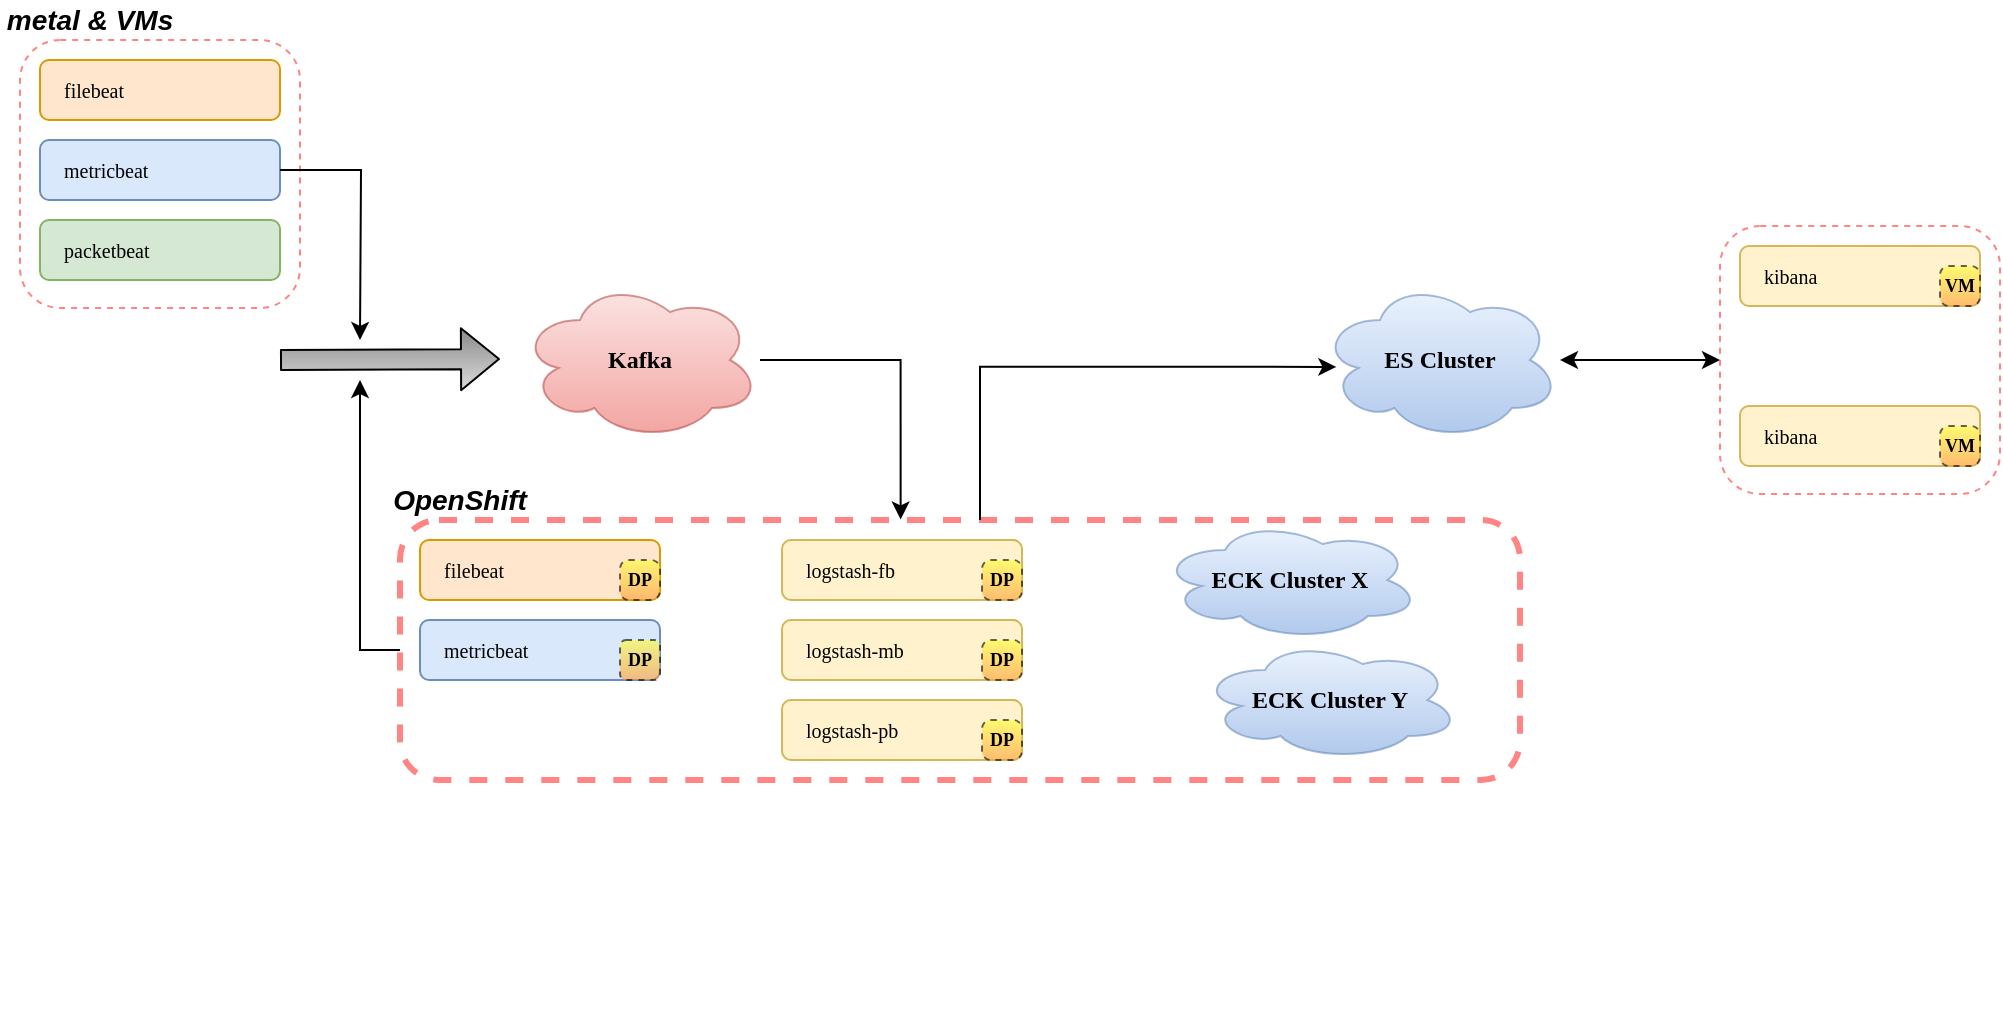 <mxfile version="12.9.5" type="github">
  <diagram id="GZ8h7QL0BpFVQE84wsnc" name="Page-1">
    <mxGraphModel dx="1373" dy="868" grid="1" gridSize="10" guides="1" tooltips="1" connect="1" arrows="1" fold="1" page="1" pageScale="1" pageWidth="1600" pageHeight="900" math="0" shadow="0">
      <root>
        <mxCell id="0" />
        <mxCell id="1" parent="0" />
        <mxCell id="nCoMTIDqAyYgrmlORqEg-1" style="edgeStyle=orthogonalEdgeStyle;rounded=0;orthogonalLoop=1;jettySize=auto;html=1;entryX=0.447;entryY=-0.002;entryDx=0;entryDy=0;entryPerimeter=0;startArrow=none;startFill=0;strokeWidth=1;fillColor=#8A8A8A;gradientColor=#DBDBDB;fontSize=14;" edge="1" parent="1" source="xnrWjppSDBu8TEkVuI01-1" target="rvDjTY9M8Ar2wrNe7Sa7-9">
          <mxGeometry relative="1" as="geometry">
            <Array as="points">
              <mxPoint x="530" y="520" />
            </Array>
          </mxGeometry>
        </mxCell>
        <mxCell id="xnrWjppSDBu8TEkVuI01-1" value="&lt;div style=&quot;text-align: center; font-size: 12px;&quot;&gt;&lt;span style=&quot;font-size: 12px;&quot;&gt;Kafka&lt;/span&gt;&lt;/div&gt;" style="ellipse;shape=cloud;whiteSpace=wrap;html=1;rounded=0;strokeColor=#b85450;strokeWidth=1;fillColor=#f8cecc;gradientColor=#ea6b66;fontFamily=Verdana;fontSize=12;opacity=60;align=center;fontStyle=1" parent="1" vertex="1">
          <mxGeometry x="340" y="480" width="120" height="80" as="geometry" />
        </mxCell>
        <mxCell id="xnrWjppSDBu8TEkVuI01-15" value="" style="group" parent="1" vertex="1" connectable="0">
          <mxGeometry x="90" y="360" width="140" height="134" as="geometry" />
        </mxCell>
        <mxCell id="xnrWjppSDBu8TEkVuI01-3" value="" style="rounded=1;whiteSpace=wrap;html=1;strokeColor=#FF3333;strokeWidth=1;fillColor=none;fontFamily=Verdana;fontSize=10;opacity=60;align=left;dashed=1;" parent="xnrWjppSDBu8TEkVuI01-15" vertex="1">
          <mxGeometry width="140" height="134" as="geometry" />
        </mxCell>
        <mxCell id="xnrWjppSDBu8TEkVuI01-4" value="filebeat" style="rounded=1;whiteSpace=wrap;html=1;strokeColor=#d79b00;strokeWidth=1;fillColor=#ffe6cc;fontFamily=Verdana;fontSize=10;align=left;spacingLeft=10;" parent="xnrWjppSDBu8TEkVuI01-15" vertex="1">
          <mxGeometry x="10" y="10" width="120" height="30" as="geometry" />
        </mxCell>
        <mxCell id="xnrWjppSDBu8TEkVuI01-6" value="metricbeat" style="rounded=1;whiteSpace=wrap;html=1;strokeColor=#6c8ebf;strokeWidth=1;fillColor=#dae8fc;fontFamily=Verdana;fontSize=10;align=left;spacingLeft=10;" parent="xnrWjppSDBu8TEkVuI01-15" vertex="1">
          <mxGeometry x="10" y="50" width="120" height="30" as="geometry" />
        </mxCell>
        <mxCell id="xnrWjppSDBu8TEkVuI01-9" value="packetbeat" style="rounded=1;whiteSpace=wrap;html=1;strokeColor=#82b366;strokeWidth=1;fillColor=#d5e8d4;fontFamily=Verdana;fontSize=10;align=left;spacingLeft=10;" parent="xnrWjppSDBu8TEkVuI01-15" vertex="1">
          <mxGeometry x="10" y="90" width="120" height="30" as="geometry" />
        </mxCell>
        <mxCell id="xnrWjppSDBu8TEkVuI01-74" style="edgeStyle=orthogonalEdgeStyle;rounded=0;orthogonalLoop=1;jettySize=auto;html=1;entryX=0;entryY=0.5;entryDx=0;entryDy=0;startArrow=classic;startFill=1;" parent="1" source="xnrWjppSDBu8TEkVuI01-67" target="xnrWjppSDBu8TEkVuI01-71" edge="1">
          <mxGeometry relative="1" as="geometry" />
        </mxCell>
        <mxCell id="xnrWjppSDBu8TEkVuI01-67" value="&lt;div style=&quot;text-align: center ; font-size: 12px&quot;&gt;&lt;span style=&quot;font-size: 12px&quot;&gt;ES Cluster&lt;/span&gt;&lt;/div&gt;" style="ellipse;shape=cloud;whiteSpace=wrap;html=1;rounded=0;strokeColor=#6c8ebf;strokeWidth=1;fillColor=#dae8fc;gradientColor=#7ea6e0;fontFamily=Verdana;fontSize=12;opacity=60;align=center;fontStyle=1" parent="1" vertex="1">
          <mxGeometry x="740" y="480" width="120" height="80" as="geometry" />
        </mxCell>
        <mxCell id="xnrWjppSDBu8TEkVuI01-69" value="" style="group" parent="1" vertex="1" connectable="0">
          <mxGeometry x="940" y="453" width="140" height="134" as="geometry" />
        </mxCell>
        <mxCell id="xnrWjppSDBu8TEkVuI01-70" value="" style="group" parent="xnrWjppSDBu8TEkVuI01-69" vertex="1" connectable="0">
          <mxGeometry width="140" height="134" as="geometry" />
        </mxCell>
        <mxCell id="xnrWjppSDBu8TEkVuI01-71" value="" style="rounded=1;whiteSpace=wrap;html=1;strokeColor=#FF3333;strokeWidth=1;fillColor=none;fontFamily=Verdana;fontSize=10;opacity=60;align=left;dashed=1;" parent="xnrWjppSDBu8TEkVuI01-70" vertex="1">
          <mxGeometry width="140" height="134" as="geometry" />
        </mxCell>
        <mxCell id="xnrWjppSDBu8TEkVuI01-72" value="kibana" style="rounded=1;whiteSpace=wrap;html=1;strokeColor=#d6b656;strokeWidth=1;fillColor=#fff2cc;fontFamily=Verdana;fontSize=10;align=left;spacingLeft=10;" parent="xnrWjppSDBu8TEkVuI01-70" vertex="1">
          <mxGeometry x="10" y="10" width="120" height="30" as="geometry" />
        </mxCell>
        <mxCell id="xnrWjppSDBu8TEkVuI01-73" value="kibana" style="rounded=1;whiteSpace=wrap;html=1;strokeColor=#d6b656;strokeWidth=1;fillColor=#fff2cc;fontFamily=Verdana;fontSize=10;align=left;spacingLeft=10;" parent="xnrWjppSDBu8TEkVuI01-70" vertex="1">
          <mxGeometry x="10" y="90" width="120" height="30" as="geometry" />
        </mxCell>
        <mxCell id="nCoMTIDqAyYgrmlORqEg-5" value="VM" style="rounded=1;whiteSpace=wrap;html=1;fontSize=9;fontStyle=1;gradientColor=#FF9933;fillColor=#FFFF33;fontFamily=Verdana;dashed=1;opacity=60;arcSize=22;" vertex="1" parent="xnrWjppSDBu8TEkVuI01-70">
          <mxGeometry x="110" y="20" width="20" height="20" as="geometry" />
        </mxCell>
        <mxCell id="nCoMTIDqAyYgrmlORqEg-6" value="VM" style="rounded=1;whiteSpace=wrap;html=1;fontSize=9;fontStyle=1;gradientColor=#FF9933;fillColor=#FFFF33;fontFamily=Verdana;dashed=1;opacity=60;arcSize=22;" vertex="1" parent="xnrWjppSDBu8TEkVuI01-70">
          <mxGeometry x="110" y="100" width="20" height="20" as="geometry" />
        </mxCell>
        <mxCell id="rvDjTY9M8Ar2wrNe7Sa7-8" value="" style="group;align=center;fontColor=#000000;" parent="1" vertex="1" connectable="0">
          <mxGeometry x="280" y="600" width="560" height="250" as="geometry" />
        </mxCell>
        <mxCell id="nCoMTIDqAyYgrmlORqEg-4" value="" style="group" vertex="1" connectable="0" parent="rvDjTY9M8Ar2wrNe7Sa7-8">
          <mxGeometry width="560" height="130" as="geometry" />
        </mxCell>
        <mxCell id="rvDjTY9M8Ar2wrNe7Sa7-9" value="" style="rounded=1;whiteSpace=wrap;html=1;strokeColor=#FF3333;strokeWidth=3;fillColor=none;fontFamily=Verdana;fontSize=10;opacity=60;align=left;dashed=1;" parent="nCoMTIDqAyYgrmlORqEg-4" vertex="1">
          <mxGeometry width="560" height="130" as="geometry" />
        </mxCell>
        <mxCell id="rvDjTY9M8Ar2wrNe7Sa7-10" value="filebeat" style="rounded=1;whiteSpace=wrap;html=1;strokeColor=#d79b00;strokeWidth=1;fillColor=#ffe6cc;fontFamily=Verdana;fontSize=10;align=left;spacingLeft=10;" parent="nCoMTIDqAyYgrmlORqEg-4" vertex="1">
          <mxGeometry x="10" y="10" width="120" height="30" as="geometry" />
        </mxCell>
        <mxCell id="rvDjTY9M8Ar2wrNe7Sa7-11" value="metricbeat" style="rounded=1;whiteSpace=wrap;html=1;strokeColor=#6c8ebf;strokeWidth=1;fillColor=#dae8fc;fontFamily=Verdana;fontSize=10;align=left;spacingLeft=10;" parent="nCoMTIDqAyYgrmlORqEg-4" vertex="1">
          <mxGeometry x="10" y="50" width="120" height="30" as="geometry" />
        </mxCell>
        <mxCell id="rvDjTY9M8Ar2wrNe7Sa7-20" value="DP" style="rounded=1;whiteSpace=wrap;html=1;fontSize=9;fontStyle=1;gradientColor=#FF9933;fillColor=#FFFF33;fontFamily=Verdana;dashed=1;opacity=60;arcSize=22;" parent="nCoMTIDqAyYgrmlORqEg-4" vertex="1">
          <mxGeometry x="110" y="20" width="20" height="20" as="geometry" />
        </mxCell>
        <mxCell id="rvDjTY9M8Ar2wrNe7Sa7-18" value="DP" style="rounded=1;whiteSpace=wrap;html=1;fontSize=9;fontStyle=1;gradientColor=#FF9933;fillColor=#FFFF33;fontFamily=Verdana;dashed=1;opacity=60;" parent="nCoMTIDqAyYgrmlORqEg-4" vertex="1">
          <mxGeometry x="110" y="60" width="20" height="20" as="geometry" />
        </mxCell>
        <mxCell id="rvDjTY9M8Ar2wrNe7Sa7-22" style="edgeStyle=orthogonalEdgeStyle;rounded=0;orthogonalLoop=1;jettySize=auto;html=1;exitX=0.5;exitY=1;exitDx=0;exitDy=0;startArrow=none;startFill=0;fontSize=14;" parent="nCoMTIDqAyYgrmlORqEg-4" source="rvDjTY9M8Ar2wrNe7Sa7-9" target="rvDjTY9M8Ar2wrNe7Sa7-9" edge="1">
          <mxGeometry relative="1" as="geometry" />
        </mxCell>
        <mxCell id="uBAFbdJrFAXVK9lNb5VW-2" value="logstash-fb" style="rounded=1;whiteSpace=wrap;html=1;strokeColor=#d6b656;strokeWidth=1;fillColor=#fff2cc;fontFamily=Verdana;fontSize=10;align=left;spacingLeft=10;" parent="nCoMTIDqAyYgrmlORqEg-4" vertex="1">
          <mxGeometry x="191" y="10" width="120" height="30" as="geometry" />
        </mxCell>
        <mxCell id="uBAFbdJrFAXVK9lNb5VW-3" value="DP" style="rounded=1;whiteSpace=wrap;html=1;fontSize=9;fontStyle=1;gradientColor=#FF9933;fillColor=#FFFF33;fontFamily=Verdana;dashed=1;opacity=60;arcSize=22;" parent="nCoMTIDqAyYgrmlORqEg-4" vertex="1">
          <mxGeometry x="291" y="20" width="20" height="20" as="geometry" />
        </mxCell>
        <mxCell id="uBAFbdJrFAXVK9lNb5VW-5" value="logstash-mb" style="rounded=1;whiteSpace=wrap;html=1;strokeColor=#d6b656;strokeWidth=1;fillColor=#fff2cc;fontFamily=Verdana;fontSize=10;align=left;spacingLeft=10;" parent="nCoMTIDqAyYgrmlORqEg-4" vertex="1">
          <mxGeometry x="191" y="50" width="120" height="30" as="geometry" />
        </mxCell>
        <mxCell id="uBAFbdJrFAXVK9lNb5VW-6" value="DP" style="rounded=1;whiteSpace=wrap;html=1;fontSize=9;fontStyle=1;gradientColor=#FF9933;fillColor=#FFFF33;fontFamily=Verdana;dashed=1;opacity=60;arcSize=22;" parent="nCoMTIDqAyYgrmlORqEg-4" vertex="1">
          <mxGeometry x="291" y="60" width="20" height="20" as="geometry" />
        </mxCell>
        <mxCell id="uBAFbdJrFAXVK9lNb5VW-7" value="logstash-pb" style="rounded=1;whiteSpace=wrap;html=1;strokeColor=#d6b656;strokeWidth=1;fillColor=#fff2cc;fontFamily=Verdana;fontSize=10;align=left;spacingLeft=10;" parent="nCoMTIDqAyYgrmlORqEg-4" vertex="1">
          <mxGeometry x="191" y="90" width="120" height="30" as="geometry" />
        </mxCell>
        <mxCell id="uBAFbdJrFAXVK9lNb5VW-8" value="DP" style="rounded=1;whiteSpace=wrap;html=1;fontSize=9;fontStyle=1;gradientColor=#FF9933;fillColor=#FFFF33;fontFamily=Verdana;dashed=1;opacity=60;arcSize=22;" parent="nCoMTIDqAyYgrmlORqEg-4" vertex="1">
          <mxGeometry x="291" y="100" width="20" height="20" as="geometry" />
        </mxCell>
        <mxCell id="nCoMTIDqAyYgrmlORqEg-2" value="&lt;div style=&quot;text-align: center ; font-size: 12px&quot;&gt;&lt;span style=&quot;font-size: 12px&quot;&gt;ECK Cluster X&lt;/span&gt;&lt;/div&gt;" style="ellipse;shape=cloud;whiteSpace=wrap;html=1;rounded=0;strokeColor=#6c8ebf;strokeWidth=1;fillColor=#dae8fc;gradientColor=#7ea6e0;fontFamily=Verdana;fontSize=12;opacity=60;align=center;fontStyle=1" vertex="1" parent="nCoMTIDqAyYgrmlORqEg-4">
          <mxGeometry x="380" width="130" height="60" as="geometry" />
        </mxCell>
        <mxCell id="nCoMTIDqAyYgrmlORqEg-3" value="&lt;div style=&quot;text-align: center ; font-size: 12px&quot;&gt;&lt;span style=&quot;font-size: 12px&quot;&gt;ECK Cluster Y&lt;/span&gt;&lt;/div&gt;" style="ellipse;shape=cloud;whiteSpace=wrap;html=1;rounded=0;strokeColor=#6c8ebf;strokeWidth=1;fillColor=#dae8fc;gradientColor=#7ea6e0;fontFamily=Verdana;fontSize=12;opacity=60;align=center;fontStyle=1" vertex="1" parent="nCoMTIDqAyYgrmlORqEg-4">
          <mxGeometry x="400" y="60" width="130" height="60" as="geometry" />
        </mxCell>
        <mxCell id="rvDjTY9M8Ar2wrNe7Sa7-15" value="OpenShift" style="text;html=1;strokeColor=none;fillColor=none;align=center;verticalAlign=middle;whiteSpace=wrap;rounded=0;fontStyle=3;fontSize=14;" parent="1" vertex="1">
          <mxGeometry x="290" y="580" width="40" height="20" as="geometry" />
        </mxCell>
        <mxCell id="rvDjTY9M8Ar2wrNe7Sa7-16" value="&lt;b&gt;&lt;i&gt;&lt;font style=&quot;font-size: 14px&quot;&gt;metal &amp;amp; VMs&lt;/font&gt;&lt;/i&gt;&lt;/b&gt;" style="text;html=1;strokeColor=none;fillColor=none;align=center;verticalAlign=middle;whiteSpace=wrap;rounded=0;" parent="1" vertex="1">
          <mxGeometry x="80" y="340" width="90" height="20" as="geometry" />
        </mxCell>
        <mxCell id="uBAFbdJrFAXVK9lNb5VW-14" style="edgeStyle=orthogonalEdgeStyle;rounded=0;orthogonalLoop=1;jettySize=auto;html=1;entryX=0.068;entryY=0.543;entryDx=0;entryDy=0;entryPerimeter=0;startArrow=none;startFill=0;fontSize=14;" parent="1" source="rvDjTY9M8Ar2wrNe7Sa7-9" target="xnrWjppSDBu8TEkVuI01-67" edge="1">
          <mxGeometry relative="1" as="geometry">
            <Array as="points">
              <mxPoint x="570" y="523" />
            </Array>
          </mxGeometry>
        </mxCell>
        <mxCell id="uBAFbdJrFAXVK9lNb5VW-15" value="" style="shape=flexArrow;endArrow=classic;html=1;fontSize=14;fillColor=#8A8A8A;gradientColor=#DBDBDB;" parent="1" edge="1">
          <mxGeometry width="50" height="50" relative="1" as="geometry">
            <mxPoint x="220" y="520" as="sourcePoint" />
            <mxPoint x="330" y="519.5" as="targetPoint" />
          </mxGeometry>
        </mxCell>
        <mxCell id="uBAFbdJrFAXVK9lNb5VW-17" style="edgeStyle=orthogonalEdgeStyle;rounded=0;orthogonalLoop=1;jettySize=auto;html=1;startArrow=none;startFill=0;fillColor=#8A8A8A;gradientColor=#DBDBDB;fontSize=14;" parent="1" source="rvDjTY9M8Ar2wrNe7Sa7-9" edge="1">
          <mxGeometry relative="1" as="geometry">
            <mxPoint x="260" y="530" as="targetPoint" />
          </mxGeometry>
        </mxCell>
        <mxCell id="uBAFbdJrFAXVK9lNb5VW-18" style="edgeStyle=orthogonalEdgeStyle;rounded=0;orthogonalLoop=1;jettySize=auto;html=1;startArrow=none;startFill=0;fillColor=#8A8A8A;gradientColor=#DBDBDB;fontSize=14;" parent="1" source="xnrWjppSDBu8TEkVuI01-6" edge="1">
          <mxGeometry relative="1" as="geometry">
            <mxPoint x="260" y="510" as="targetPoint" />
          </mxGeometry>
        </mxCell>
      </root>
    </mxGraphModel>
  </diagram>
</mxfile>
